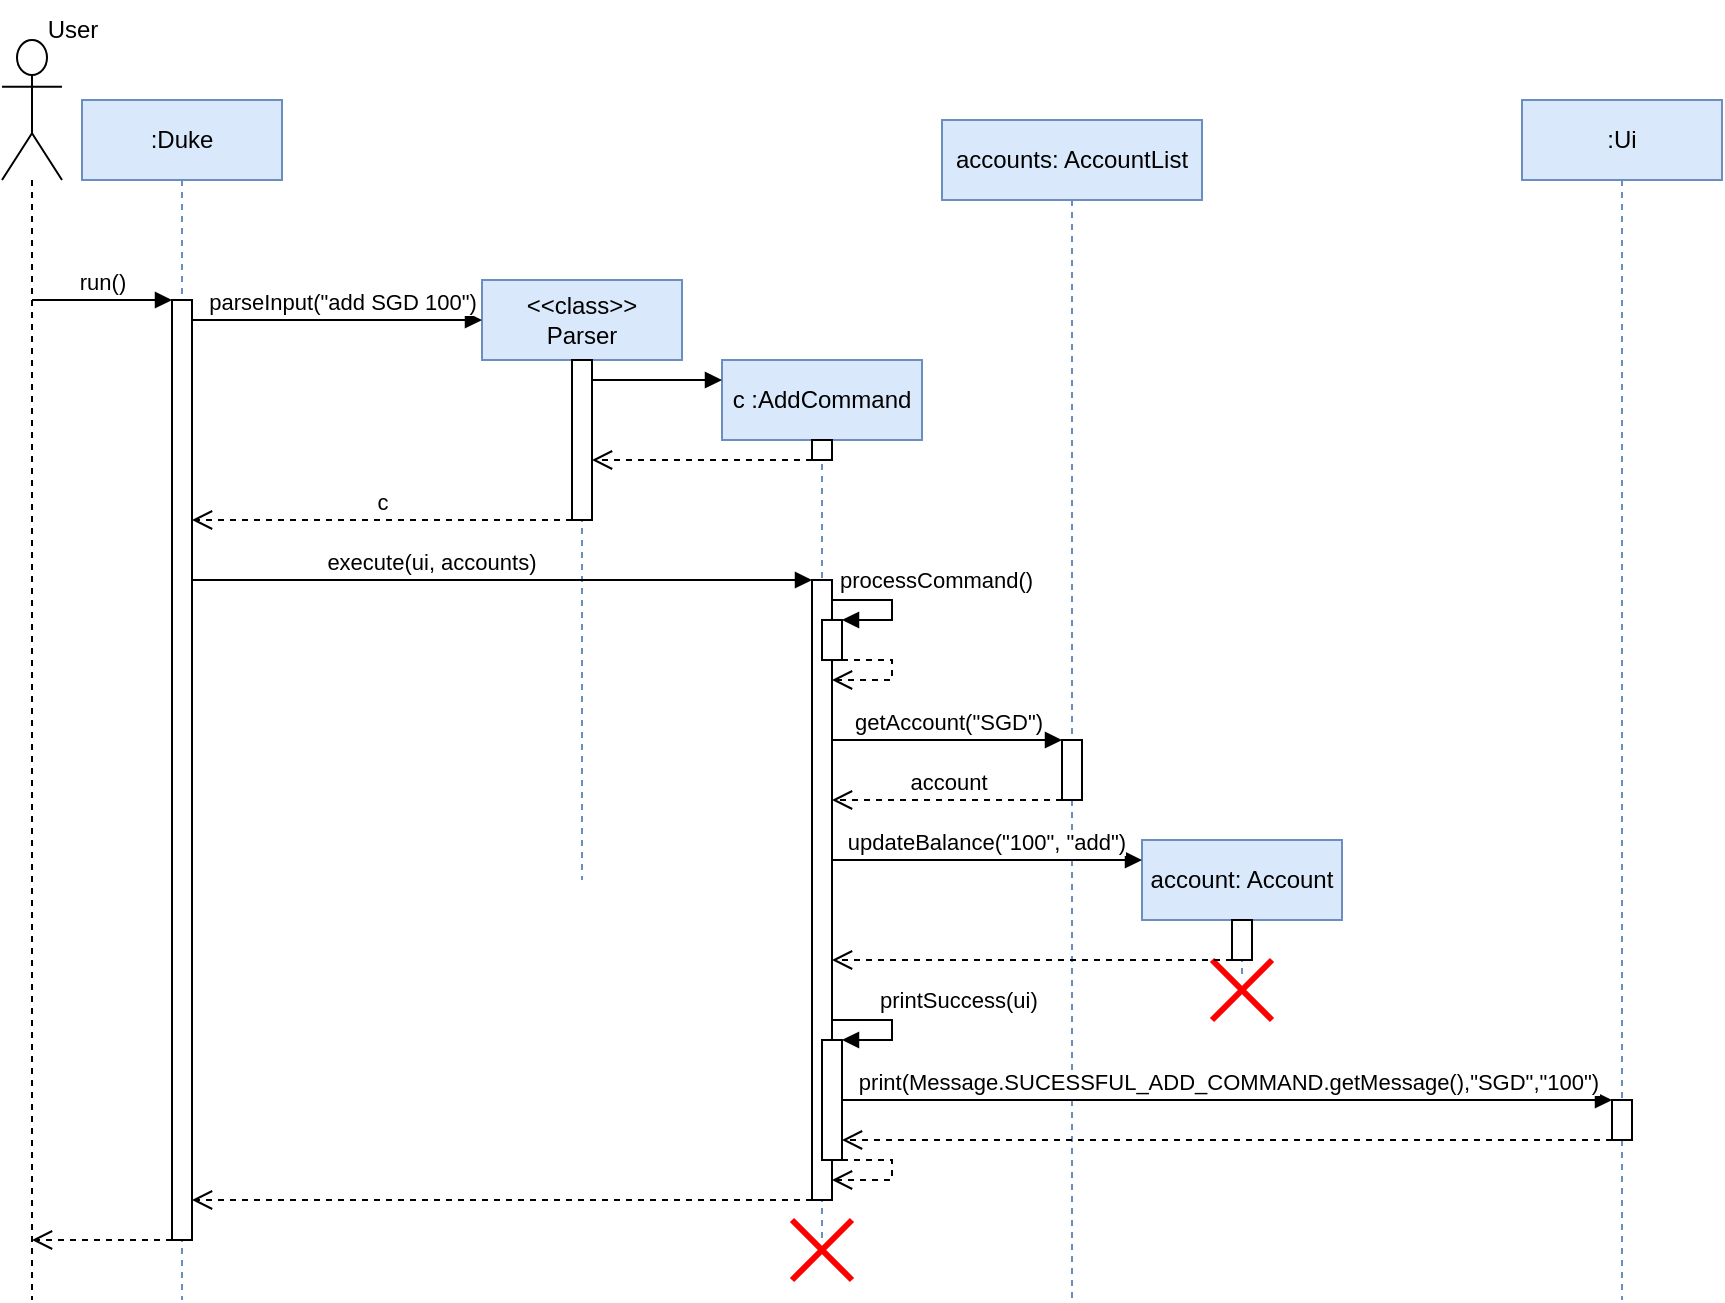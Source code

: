 <mxfile version="21.0.8" type="device"><diagram name="Page-1" id="2YBvvXClWsGukQMizWep"><mxGraphModel dx="452" dy="631" grid="1" gridSize="10" guides="1" tooltips="1" connect="1" arrows="1" fold="1" page="0" pageScale="1" pageWidth="850" pageHeight="1100" background="#FFFFFF" math="0" shadow="0"><root><mxCell id="0"/><mxCell id="1" parent="0"/><mxCell id="cWejEI39qg-8yP3Bkxt4-2" value="" style="shape=umlLifeline;perimeter=lifelinePerimeter;whiteSpace=wrap;html=1;container=1;dropTarget=0;collapsible=0;recursiveResize=0;outlineConnect=0;portConstraint=eastwest;newEdgeStyle={&quot;edgeStyle&quot;:&quot;elbowEdgeStyle&quot;,&quot;elbow&quot;:&quot;vertical&quot;,&quot;curved&quot;:0,&quot;rounded&quot;:0};participant=umlActor;size=70;" vertex="1" parent="1"><mxGeometry x="10" y="10" width="30" height="630" as="geometry"/></mxCell><mxCell id="cWejEI39qg-8yP3Bkxt4-3" value="User" style="text;html=1;align=center;verticalAlign=middle;resizable=0;points=[];autosize=1;strokeColor=none;fillColor=none;" vertex="1" parent="1"><mxGeometry x="20" y="-10" width="50" height="30" as="geometry"/></mxCell><mxCell id="cWejEI39qg-8yP3Bkxt4-5" value="run()" style="html=1;verticalAlign=bottom;endArrow=block;edgeStyle=elbowEdgeStyle;elbow=vertical;curved=0;rounded=0;" edge="1" target="cWejEI39qg-8yP3Bkxt4-4" parent="1" source="cWejEI39qg-8yP3Bkxt4-2"><mxGeometry relative="1" as="geometry"><mxPoint x="300" y="280" as="sourcePoint"/><Array as="points"><mxPoint x="80" y="140"/></Array></mxGeometry></mxCell><mxCell id="cWejEI39qg-8yP3Bkxt4-6" value="" style="html=1;verticalAlign=bottom;endArrow=open;dashed=1;endSize=8;edgeStyle=elbowEdgeStyle;elbow=vertical;curved=0;rounded=0;" edge="1" source="cWejEI39qg-8yP3Bkxt4-4" parent="1" target="cWejEI39qg-8yP3Bkxt4-2"><mxGeometry relative="1" as="geometry"><mxPoint x="300" y="355" as="targetPoint"/><mxPoint x="90" y="370" as="sourcePoint"/><Array as="points"><mxPoint x="60" y="610"/></Array></mxGeometry></mxCell><mxCell id="cWejEI39qg-8yP3Bkxt4-7" value=":Duke" style="shape=umlLifeline;perimeter=lifelinePerimeter;whiteSpace=wrap;html=1;container=1;dropTarget=0;collapsible=0;recursiveResize=0;outlineConnect=0;portConstraint=eastwest;newEdgeStyle={&quot;edgeStyle&quot;:&quot;elbowEdgeStyle&quot;,&quot;elbow&quot;:&quot;vertical&quot;,&quot;curved&quot;:0,&quot;rounded&quot;:0};fillColor=#dae8fc;strokeColor=#6c8ebf;" vertex="1" parent="1"><mxGeometry x="50" y="40" width="100" height="600" as="geometry"/></mxCell><mxCell id="cWejEI39qg-8yP3Bkxt4-4" value="" style="html=1;points=[];perimeter=orthogonalPerimeter;outlineConnect=0;targetShapes=umlLifeline;portConstraint=eastwest;newEdgeStyle={&quot;edgeStyle&quot;:&quot;elbowEdgeStyle&quot;,&quot;elbow&quot;:&quot;vertical&quot;,&quot;curved&quot;:0,&quot;rounded&quot;:0};" vertex="1" parent="cWejEI39qg-8yP3Bkxt4-7"><mxGeometry x="45" y="100" width="10" height="470" as="geometry"/></mxCell><mxCell id="cWejEI39qg-8yP3Bkxt4-8" value="&amp;lt;&amp;lt;class&amp;gt;&amp;gt;&lt;br&gt;Parser" style="shape=umlLifeline;perimeter=lifelinePerimeter;whiteSpace=wrap;html=1;container=1;dropTarget=0;collapsible=0;recursiveResize=0;outlineConnect=0;portConstraint=eastwest;newEdgeStyle={&quot;edgeStyle&quot;:&quot;elbowEdgeStyle&quot;,&quot;elbow&quot;:&quot;vertical&quot;,&quot;curved&quot;:0,&quot;rounded&quot;:0};fillColor=#dae8fc;strokeColor=#6c8ebf;" vertex="1" parent="1"><mxGeometry x="250" y="130" width="100" height="300" as="geometry"/></mxCell><mxCell id="cWejEI39qg-8yP3Bkxt4-14" value="" style="html=1;points=[];perimeter=orthogonalPerimeter;outlineConnect=0;targetShapes=umlLifeline;portConstraint=eastwest;newEdgeStyle={&quot;edgeStyle&quot;:&quot;elbowEdgeStyle&quot;,&quot;elbow&quot;:&quot;vertical&quot;,&quot;curved&quot;:0,&quot;rounded&quot;:0};" vertex="1" parent="cWejEI39qg-8yP3Bkxt4-8"><mxGeometry x="45" y="40" width="10" height="80" as="geometry"/></mxCell><mxCell id="cWejEI39qg-8yP3Bkxt4-13" value="parseInput(&quot;add SGD 100&quot;)" style="html=1;verticalAlign=bottom;endArrow=block;edgeStyle=elbowEdgeStyle;elbow=vertical;curved=0;rounded=0;" edge="1" parent="1" source="cWejEI39qg-8yP3Bkxt4-4"><mxGeometry x="0.035" relative="1" as="geometry"><mxPoint x="110" y="150" as="sourcePoint"/><mxPoint x="250" y="150" as="targetPoint"/><Array as="points"><mxPoint x="250" y="150"/><mxPoint x="190" y="150"/><mxPoint x="170" y="150"/></Array><mxPoint as="offset"/></mxGeometry></mxCell><mxCell id="cWejEI39qg-8yP3Bkxt4-15" value="c" style="html=1;verticalAlign=bottom;endArrow=open;dashed=1;endSize=8;edgeStyle=elbowEdgeStyle;elbow=vertical;curved=0;rounded=0;" edge="1" parent="1" source="cWejEI39qg-8yP3Bkxt4-14" target="cWejEI39qg-8yP3Bkxt4-4"><mxGeometry relative="1" as="geometry"><mxPoint x="240" y="250" as="sourcePoint"/><mxPoint x="160" y="250" as="targetPoint"/><Array as="points"><mxPoint x="230" y="250"/></Array></mxGeometry></mxCell><mxCell id="cWejEI39qg-8yP3Bkxt4-16" value="c :AddCommand" style="shape=umlLifeline;perimeter=lifelinePerimeter;whiteSpace=wrap;html=1;container=1;dropTarget=0;collapsible=0;recursiveResize=0;outlineConnect=0;portConstraint=eastwest;newEdgeStyle={&quot;edgeStyle&quot;:&quot;elbowEdgeStyle&quot;,&quot;elbow&quot;:&quot;vertical&quot;,&quot;curved&quot;:0,&quot;rounded&quot;:0};fillColor=#dae8fc;strokeColor=#6c8ebf;" vertex="1" parent="1"><mxGeometry x="370" y="170" width="100" height="440" as="geometry"/></mxCell><mxCell id="cWejEI39qg-8yP3Bkxt4-17" value="" style="html=1;points=[];perimeter=orthogonalPerimeter;outlineConnect=0;targetShapes=umlLifeline;portConstraint=eastwest;newEdgeStyle={&quot;edgeStyle&quot;:&quot;elbowEdgeStyle&quot;,&quot;elbow&quot;:&quot;vertical&quot;,&quot;curved&quot;:0,&quot;rounded&quot;:0};" vertex="1" parent="cWejEI39qg-8yP3Bkxt4-16"><mxGeometry x="45" y="40" width="10" height="10" as="geometry"/></mxCell><mxCell id="cWejEI39qg-8yP3Bkxt4-24" value="" style="html=1;points=[];perimeter=orthogonalPerimeter;outlineConnect=0;targetShapes=umlLifeline;portConstraint=eastwest;newEdgeStyle={&quot;edgeStyle&quot;:&quot;elbowEdgeStyle&quot;,&quot;elbow&quot;:&quot;vertical&quot;,&quot;curved&quot;:0,&quot;rounded&quot;:0};" vertex="1" parent="cWejEI39qg-8yP3Bkxt4-16"><mxGeometry x="45" y="110" width="10" height="310" as="geometry"/></mxCell><mxCell id="cWejEI39qg-8yP3Bkxt4-27" value="" style="html=1;points=[];perimeter=orthogonalPerimeter;outlineConnect=0;targetShapes=umlLifeline;portConstraint=eastwest;newEdgeStyle={&quot;edgeStyle&quot;:&quot;elbowEdgeStyle&quot;,&quot;elbow&quot;:&quot;vertical&quot;,&quot;curved&quot;:0,&quot;rounded&quot;:0};" vertex="1" parent="cWejEI39qg-8yP3Bkxt4-16"><mxGeometry x="50" y="130" width="10" height="20" as="geometry"/></mxCell><mxCell id="cWejEI39qg-8yP3Bkxt4-28" value="processCommand()" style="html=1;align=left;spacingLeft=2;endArrow=block;rounded=0;edgeStyle=orthogonalEdgeStyle;curved=0;rounded=0;" edge="1" target="cWejEI39qg-8yP3Bkxt4-27" parent="cWejEI39qg-8yP3Bkxt4-16" source="cWejEI39qg-8yP3Bkxt4-24"><mxGeometry x="-1" y="10" relative="1" as="geometry"><mxPoint x="55" y="160" as="sourcePoint"/><Array as="points"><mxPoint x="85" y="120"/><mxPoint x="85" y="130"/></Array><mxPoint as="offset"/></mxGeometry></mxCell><mxCell id="cWejEI39qg-8yP3Bkxt4-30" value="" style="html=1;verticalAlign=bottom;endArrow=open;dashed=1;endSize=8;edgeStyle=orthogonalEdgeStyle;elbow=vertical;rounded=0;" edge="1" parent="cWejEI39qg-8yP3Bkxt4-16" source="cWejEI39qg-8yP3Bkxt4-27" target="cWejEI39qg-8yP3Bkxt4-24"><mxGeometry relative="1" as="geometry"><mxPoint x="115" y="200" as="sourcePoint"/><mxPoint x="55" y="210" as="targetPoint"/><Array as="points"><mxPoint x="85" y="150"/><mxPoint x="85" y="160"/></Array></mxGeometry></mxCell><mxCell id="cWejEI39qg-8yP3Bkxt4-45" value="" style="html=1;points=[];perimeter=orthogonalPerimeter;outlineConnect=0;targetShapes=umlLifeline;portConstraint=eastwest;newEdgeStyle={&quot;edgeStyle&quot;:&quot;elbowEdgeStyle&quot;,&quot;elbow&quot;:&quot;vertical&quot;,&quot;curved&quot;:0,&quot;rounded&quot;:0};" vertex="1" parent="cWejEI39qg-8yP3Bkxt4-16"><mxGeometry x="50" y="340" width="10" height="60" as="geometry"/></mxCell><mxCell id="cWejEI39qg-8yP3Bkxt4-46" value="printSuccess(ui)" style="html=1;align=left;spacingLeft=2;endArrow=block;rounded=0;edgeStyle=orthogonalEdgeStyle;curved=0;rounded=0;" edge="1" parent="cWejEI39qg-8yP3Bkxt4-16" target="cWejEI39qg-8yP3Bkxt4-45"><mxGeometry x="-0.143" y="10" relative="1" as="geometry"><mxPoint x="60" y="340" as="sourcePoint"/><Array as="points"><mxPoint x="55" y="330"/><mxPoint x="85" y="330"/><mxPoint x="85" y="340"/></Array><mxPoint as="offset"/></mxGeometry></mxCell><mxCell id="cWejEI39qg-8yP3Bkxt4-47" value="" style="html=1;verticalAlign=bottom;endArrow=open;dashed=1;endSize=8;edgeStyle=orthogonalEdgeStyle;elbow=vertical;rounded=0;" edge="1" parent="cWejEI39qg-8yP3Bkxt4-16" source="cWejEI39qg-8yP3Bkxt4-45" target="cWejEI39qg-8yP3Bkxt4-24"><mxGeometry relative="1" as="geometry"><mxPoint x="115" y="380" as="sourcePoint"/><mxPoint x="55" y="390" as="targetPoint"/><Array as="points"><mxPoint x="85" y="400"/><mxPoint x="85" y="410"/></Array></mxGeometry></mxCell><mxCell id="cWejEI39qg-8yP3Bkxt4-52" value="" style="shape=umlDestroy;whiteSpace=wrap;html=1;strokeWidth=3;targetShapes=umlLifeline;strokeColor=#FF0000;" vertex="1" parent="cWejEI39qg-8yP3Bkxt4-16"><mxGeometry x="35" y="430" width="30" height="30" as="geometry"/></mxCell><mxCell id="cWejEI39qg-8yP3Bkxt4-18" value="" style="html=1;verticalAlign=bottom;endArrow=block;edgeStyle=elbowEdgeStyle;elbow=vertical;curved=0;rounded=0;" edge="1" parent="1" source="cWejEI39qg-8yP3Bkxt4-14"><mxGeometry relative="1" as="geometry"><mxPoint x="310" y="180" as="sourcePoint"/><mxPoint x="370" y="180" as="targetPoint"/><Array as="points"><mxPoint x="370" y="180"/></Array></mxGeometry></mxCell><mxCell id="cWejEI39qg-8yP3Bkxt4-19" value="" style="html=1;verticalAlign=bottom;endArrow=open;dashed=1;endSize=8;edgeStyle=elbowEdgeStyle;elbow=vertical;curved=0;rounded=0;" edge="1" parent="1" source="cWejEI39qg-8yP3Bkxt4-17" target="cWejEI39qg-8yP3Bkxt4-14"><mxGeometry relative="1" as="geometry"><mxPoint x="425" y="250" as="sourcePoint"/><mxPoint x="290" y="250" as="targetPoint"/><Array as="points"><mxPoint x="370" y="220"/><mxPoint x="350" y="190"/></Array></mxGeometry></mxCell><mxCell id="cWejEI39qg-8yP3Bkxt4-25" value="execute(ui, accounts)&amp;nbsp;" style="html=1;verticalAlign=bottom;endArrow=block;edgeStyle=elbowEdgeStyle;elbow=vertical;curved=0;rounded=0;" edge="1" target="cWejEI39qg-8yP3Bkxt4-24" parent="1" source="cWejEI39qg-8yP3Bkxt4-4"><mxGeometry x="-0.219" relative="1" as="geometry"><mxPoint x="350" y="270" as="sourcePoint"/><Array as="points"><mxPoint x="160" y="280"/></Array><mxPoint as="offset"/></mxGeometry></mxCell><mxCell id="cWejEI39qg-8yP3Bkxt4-26" value="" style="html=1;verticalAlign=bottom;endArrow=open;dashed=1;endSize=8;edgeStyle=elbowEdgeStyle;elbow=vertical;curved=0;rounded=0;" edge="1" source="cWejEI39qg-8yP3Bkxt4-24" parent="1" target="cWejEI39qg-8yP3Bkxt4-4"><mxGeometry relative="1" as="geometry"><mxPoint x="350" y="345" as="targetPoint"/><Array as="points"><mxPoint x="320" y="590"/><mxPoint x="240" y="500"/></Array></mxGeometry></mxCell><mxCell id="cWejEI39qg-8yP3Bkxt4-31" value="accounts: AccountList" style="shape=umlLifeline;perimeter=lifelinePerimeter;whiteSpace=wrap;html=1;container=1;dropTarget=0;collapsible=0;recursiveResize=0;outlineConnect=0;portConstraint=eastwest;newEdgeStyle={&quot;edgeStyle&quot;:&quot;elbowEdgeStyle&quot;,&quot;elbow&quot;:&quot;vertical&quot;,&quot;curved&quot;:0,&quot;rounded&quot;:0};fillColor=#dae8fc;strokeColor=#6c8ebf;" vertex="1" parent="1"><mxGeometry x="480" y="50" width="130" height="590" as="geometry"/></mxCell><mxCell id="cWejEI39qg-8yP3Bkxt4-32" value="" style="html=1;points=[];perimeter=orthogonalPerimeter;outlineConnect=0;targetShapes=umlLifeline;portConstraint=eastwest;newEdgeStyle={&quot;edgeStyle&quot;:&quot;elbowEdgeStyle&quot;,&quot;elbow&quot;:&quot;vertical&quot;,&quot;curved&quot;:0,&quot;rounded&quot;:0};" vertex="1" parent="cWejEI39qg-8yP3Bkxt4-31"><mxGeometry x="60" y="310" width="10" height="30" as="geometry"/></mxCell><mxCell id="cWejEI39qg-8yP3Bkxt4-33" value="getAccount(&quot;SGD&quot;)" style="html=1;verticalAlign=bottom;endArrow=block;edgeStyle=elbowEdgeStyle;elbow=vertical;curved=0;rounded=0;" edge="1" target="cWejEI39qg-8yP3Bkxt4-32" parent="1" source="cWejEI39qg-8yP3Bkxt4-24"><mxGeometry relative="1" as="geometry"><mxPoint x="500" y="370" as="sourcePoint"/><Array as="points"><mxPoint x="520" y="360"/></Array><mxPoint as="offset"/></mxGeometry></mxCell><mxCell id="cWejEI39qg-8yP3Bkxt4-34" value="account" style="html=1;verticalAlign=bottom;endArrow=open;dashed=1;endSize=8;edgeStyle=elbowEdgeStyle;elbow=vertical;curved=0;rounded=0;" edge="1" source="cWejEI39qg-8yP3Bkxt4-32" parent="1" target="cWejEI39qg-8yP3Bkxt4-24"><mxGeometry relative="1" as="geometry"><mxPoint x="500" y="445" as="targetPoint"/><Array as="points"><mxPoint x="510" y="390"/><mxPoint x="510" y="390"/><mxPoint x="540" y="400"/></Array></mxGeometry></mxCell><mxCell id="cWejEI39qg-8yP3Bkxt4-36" value="account: Account" style="shape=umlLifeline;perimeter=lifelinePerimeter;whiteSpace=wrap;html=1;container=1;dropTarget=0;collapsible=0;recursiveResize=0;outlineConnect=0;portConstraint=eastwest;newEdgeStyle={&quot;edgeStyle&quot;:&quot;elbowEdgeStyle&quot;,&quot;elbow&quot;:&quot;vertical&quot;,&quot;curved&quot;:0,&quot;rounded&quot;:0};fillColor=#dae8fc;strokeColor=#6c8ebf;" vertex="1" parent="1"><mxGeometry x="580" y="410" width="100" height="70" as="geometry"/></mxCell><mxCell id="cWejEI39qg-8yP3Bkxt4-37" value="" style="html=1;points=[];perimeter=orthogonalPerimeter;outlineConnect=0;targetShapes=umlLifeline;portConstraint=eastwest;newEdgeStyle={&quot;edgeStyle&quot;:&quot;elbowEdgeStyle&quot;,&quot;elbow&quot;:&quot;vertical&quot;,&quot;curved&quot;:0,&quot;rounded&quot;:0};" vertex="1" parent="cWejEI39qg-8yP3Bkxt4-36"><mxGeometry x="45" y="40" width="10" height="20" as="geometry"/></mxCell><mxCell id="cWejEI39qg-8yP3Bkxt4-41" value="" style="shape=umlDestroy;whiteSpace=wrap;html=1;strokeWidth=3;targetShapes=umlLifeline;strokeColor=#FF0000;" vertex="1" parent="cWejEI39qg-8yP3Bkxt4-36"><mxGeometry x="35" y="60" width="30" height="30" as="geometry"/></mxCell><mxCell id="cWejEI39qg-8yP3Bkxt4-38" value="updateBalance(&quot;100&quot;, &quot;add&quot;)" style="html=1;verticalAlign=bottom;endArrow=block;edgeStyle=elbowEdgeStyle;elbow=vertical;curved=0;rounded=0;" edge="1" parent="1"><mxGeometry relative="1" as="geometry"><mxPoint x="425" y="418" as="sourcePoint"/><mxPoint x="580" y="420" as="targetPoint"/><Array as="points"><mxPoint x="500" y="420"/><mxPoint x="670" y="468"/><mxPoint x="670" y="448"/><mxPoint x="620" y="438"/><mxPoint x="570" y="468"/></Array></mxGeometry></mxCell><mxCell id="cWejEI39qg-8yP3Bkxt4-39" value="" style="html=1;verticalAlign=bottom;endArrow=open;dashed=1;endSize=8;edgeStyle=elbowEdgeStyle;elbow=vertical;curved=0;rounded=0;" edge="1" source="cWejEI39qg-8yP3Bkxt4-37" parent="1" target="cWejEI39qg-8yP3Bkxt4-24"><mxGeometry x="0.005" relative="1" as="geometry"><mxPoint x="645" y="565" as="targetPoint"/><Array as="points"><mxPoint x="520" y="470"/><mxPoint x="540" y="450"/></Array><mxPoint as="offset"/></mxGeometry></mxCell><mxCell id="cWejEI39qg-8yP3Bkxt4-48" value=":Ui" style="shape=umlLifeline;perimeter=lifelinePerimeter;whiteSpace=wrap;html=1;container=1;dropTarget=0;collapsible=0;recursiveResize=0;outlineConnect=0;portConstraint=eastwest;newEdgeStyle={&quot;edgeStyle&quot;:&quot;elbowEdgeStyle&quot;,&quot;elbow&quot;:&quot;vertical&quot;,&quot;curved&quot;:0,&quot;rounded&quot;:0};fillColor=#dae8fc;strokeColor=#6c8ebf;" vertex="1" parent="1"><mxGeometry x="770" y="40" width="100" height="600" as="geometry"/></mxCell><mxCell id="cWejEI39qg-8yP3Bkxt4-49" value="" style="html=1;points=[];perimeter=orthogonalPerimeter;outlineConnect=0;targetShapes=umlLifeline;portConstraint=eastwest;newEdgeStyle={&quot;edgeStyle&quot;:&quot;elbowEdgeStyle&quot;,&quot;elbow&quot;:&quot;vertical&quot;,&quot;curved&quot;:0,&quot;rounded&quot;:0};" vertex="1" parent="cWejEI39qg-8yP3Bkxt4-48"><mxGeometry x="45" y="500" width="10" height="20" as="geometry"/></mxCell><mxCell id="cWejEI39qg-8yP3Bkxt4-50" value="print(Message.SUCESSFUL_ADD_COMMAND.getMessage(),&quot;SGD&quot;,&quot;100&quot;)" style="html=1;verticalAlign=bottom;endArrow=block;edgeStyle=elbowEdgeStyle;elbow=vertical;curved=0;rounded=0;" edge="1" target="cWejEI39qg-8yP3Bkxt4-49" parent="1" source="cWejEI39qg-8yP3Bkxt4-45"><mxGeometry relative="1" as="geometry"><mxPoint x="720" y="530" as="sourcePoint"/><Array as="points"><mxPoint x="610" y="540"/><mxPoint x="750" y="520"/></Array></mxGeometry></mxCell><mxCell id="cWejEI39qg-8yP3Bkxt4-51" value="" style="html=1;verticalAlign=bottom;endArrow=open;dashed=1;endSize=8;edgeStyle=elbowEdgeStyle;elbow=vertical;curved=0;rounded=0;" edge="1" source="cWejEI39qg-8yP3Bkxt4-49" parent="1" target="cWejEI39qg-8yP3Bkxt4-45"><mxGeometry relative="1" as="geometry"><mxPoint x="795" y="595" as="targetPoint"/><Array as="points"><mxPoint x="780" y="560"/><mxPoint x="720" y="600"/></Array></mxGeometry></mxCell></root></mxGraphModel></diagram></mxfile>